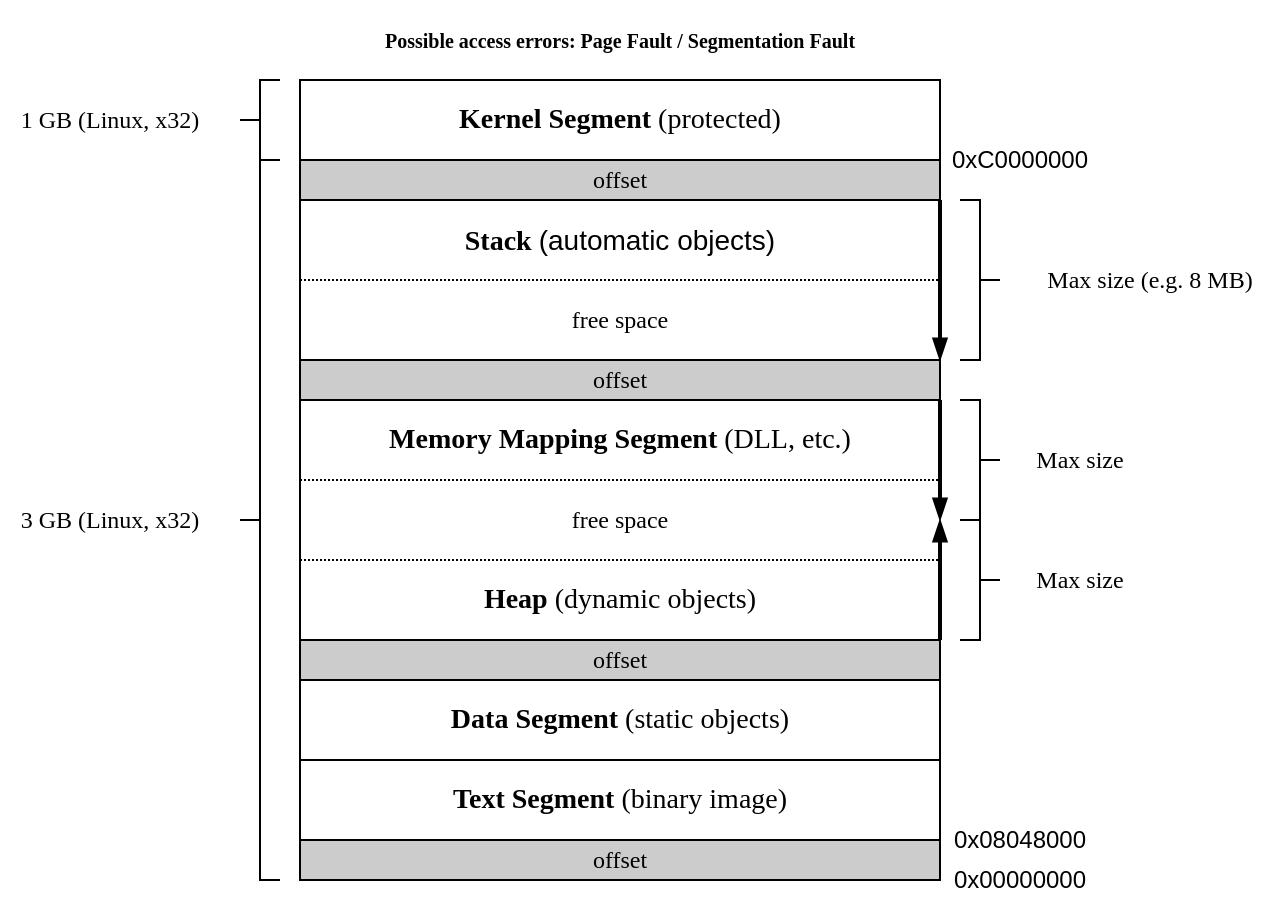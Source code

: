 <mxfile version="22.1.11" type="device">
  <diagram name="Страница — 1" id="VEveGzfzLPNnsSKiKBnb">
    <mxGraphModel dx="819" dy="451" grid="0" gridSize="10" guides="1" tooltips="1" connect="1" arrows="1" fold="1" page="1" pageScale="1" pageWidth="827" pageHeight="1169" math="0" shadow="0">
      <root>
        <mxCell id="0" />
        <mxCell id="1" parent="0" />
        <mxCell id="khdtYhaCzw99SLC-Dacm-15" value="&lt;font size=&quot;1&quot; face=&quot;Verdana&quot;&gt;&lt;b style=&quot;font-size: 14px;&quot;&gt;Heap &lt;/b&gt;&lt;span style=&quot;font-size: 14px;&quot;&gt;(dynamic objects)&lt;/span&gt;&lt;/font&gt;" style="rounded=0;whiteSpace=wrap;html=1;strokeColor=none;" vertex="1" parent="1">
          <mxGeometry x="200" y="360" width="320" height="40" as="geometry" />
        </mxCell>
        <mxCell id="khdtYhaCzw99SLC-Dacm-20" value="&lt;font style=&quot;font-size: 12px;&quot; face=&quot;Verdana&quot;&gt;free space&lt;/font&gt;" style="rounded=0;whiteSpace=wrap;html=1;strokeColor=none;fillStyle=auto;" vertex="1" parent="1">
          <mxGeometry x="200" y="320" width="320" height="40" as="geometry" />
        </mxCell>
        <mxCell id="khdtYhaCzw99SLC-Dacm-12" value="&lt;font size=&quot;1&quot; face=&quot;Verdana&quot;&gt;&lt;b style=&quot;font-size: 14px;&quot;&gt;Memory Mapping&amp;nbsp;&lt;/b&gt;&lt;span style=&quot;font-size: 14px;&quot;&gt;&lt;b&gt;Segment &lt;/b&gt;(DLL, etc.)&lt;/span&gt;&lt;/font&gt;" style="rounded=0;whiteSpace=wrap;html=1;strokeColor=none;" vertex="1" parent="1">
          <mxGeometry x="200" y="280" width="320" height="40" as="geometry" />
        </mxCell>
        <mxCell id="khdtYhaCzw99SLC-Dacm-1" value="&lt;font size=&quot;1&quot; face=&quot;Verdana&quot;&gt;&lt;b style=&quot;font-size: 14px;&quot;&gt;Kernel Segment &lt;/b&gt;&lt;span style=&quot;font-size: 14px;&quot;&gt;(protected)&lt;/span&gt;&lt;/font&gt;" style="rounded=0;whiteSpace=wrap;html=1;" vertex="1" parent="1">
          <mxGeometry x="200" y="120" width="320" height="40" as="geometry" />
        </mxCell>
        <mxCell id="khdtYhaCzw99SLC-Dacm-2" value="&lt;font face=&quot;Verdana&quot;&gt;offset&lt;/font&gt;" style="rounded=0;whiteSpace=wrap;html=1;fillColor=#CCCCCC;" vertex="1" parent="1">
          <mxGeometry x="200" y="160" width="320" height="20" as="geometry" />
        </mxCell>
        <mxCell id="khdtYhaCzw99SLC-Dacm-3" value="&lt;font size=&quot;1&quot; face=&quot;Verdana&quot;&gt;&lt;b style=&quot;font-size: 14px;&quot;&gt;Stack&amp;nbsp;&lt;/b&gt;&lt;/font&gt;&lt;font style=&quot;font-size: 14px;&quot;&gt;(automatic objects)&lt;/font&gt;" style="rounded=0;whiteSpace=wrap;html=1;strokeColor=none;" vertex="1" parent="1">
          <mxGeometry x="200" y="180" width="320" height="40" as="geometry" />
        </mxCell>
        <mxCell id="khdtYhaCzw99SLC-Dacm-4" value="" style="shape=curlyBracket;whiteSpace=wrap;html=1;rounded=0;flipH=1;labelPosition=right;verticalLabelPosition=middle;align=left;verticalAlign=middle;direction=west;" vertex="1" parent="1">
          <mxGeometry x="170" y="120" width="20" height="40" as="geometry" />
        </mxCell>
        <mxCell id="khdtYhaCzw99SLC-Dacm-5" value="" style="shape=curlyBracket;whiteSpace=wrap;html=1;rounded=0;flipH=1;labelPosition=right;verticalLabelPosition=middle;align=left;verticalAlign=middle;direction=west;" vertex="1" parent="1">
          <mxGeometry x="170" y="160" width="20" height="360" as="geometry" />
        </mxCell>
        <mxCell id="khdtYhaCzw99SLC-Dacm-6" value="0xC0000000" style="text;html=1;strokeColor=none;fillColor=none;align=center;verticalAlign=middle;whiteSpace=wrap;rounded=0;" vertex="1" parent="1">
          <mxGeometry x="520" y="150" width="80" height="20" as="geometry" />
        </mxCell>
        <mxCell id="khdtYhaCzw99SLC-Dacm-8" value="&lt;font face=&quot;Verdana&quot;&gt;offset&lt;/font&gt;" style="rounded=0;whiteSpace=wrap;html=1;fillColor=#CCCCCC;" vertex="1" parent="1">
          <mxGeometry x="200" y="260" width="320" height="20" as="geometry" />
        </mxCell>
        <mxCell id="khdtYhaCzw99SLC-Dacm-10" value="" style="shape=curlyBracket;whiteSpace=wrap;html=1;rounded=0;flipH=1;labelPosition=right;verticalLabelPosition=middle;align=left;verticalAlign=middle;direction=east;" vertex="1" parent="1">
          <mxGeometry x="530" y="180" width="20" height="80" as="geometry" />
        </mxCell>
        <mxCell id="khdtYhaCzw99SLC-Dacm-11" value="&lt;font face=&quot;Verdana&quot;&gt;Max size (e.g. 8 MB)&lt;/font&gt;" style="text;html=1;strokeColor=none;fillColor=none;align=center;verticalAlign=middle;whiteSpace=wrap;rounded=0;" vertex="1" parent="1">
          <mxGeometry x="560" y="210" width="130" height="20" as="geometry" />
        </mxCell>
        <mxCell id="khdtYhaCzw99SLC-Dacm-18" value="&lt;font style=&quot;font-size: 12px;&quot; face=&quot;Verdana&quot;&gt;free space&lt;/font&gt;" style="rounded=0;whiteSpace=wrap;html=1;strokeColor=none;" vertex="1" parent="1">
          <mxGeometry x="200" y="220" width="320" height="40" as="geometry" />
        </mxCell>
        <mxCell id="khdtYhaCzw99SLC-Dacm-19" value="&lt;font face=&quot;Verdana&quot;&gt;offset&lt;/font&gt;" style="rounded=0;whiteSpace=wrap;html=1;fillColor=#CCCCCC;" vertex="1" parent="1">
          <mxGeometry x="200" y="400" width="320" height="20" as="geometry" />
        </mxCell>
        <mxCell id="khdtYhaCzw99SLC-Dacm-22" value="" style="endArrow=none;dashed=1;html=1;rounded=0;dashPattern=1 1;entryX=1;entryY=1;entryDx=0;entryDy=0;" edge="1" parent="1" target="khdtYhaCzw99SLC-Dacm-3">
          <mxGeometry width="50" height="50" relative="1" as="geometry">
            <mxPoint x="200" y="220" as="sourcePoint" />
            <mxPoint x="350" y="220" as="targetPoint" />
          </mxGeometry>
        </mxCell>
        <mxCell id="khdtYhaCzw99SLC-Dacm-29" value="" style="endArrow=none;html=1;rounded=0;entryX=1;entryY=0;entryDx=0;entryDy=0;" edge="1" parent="1" target="khdtYhaCzw99SLC-Dacm-3">
          <mxGeometry width="50" height="50" relative="1" as="geometry">
            <mxPoint x="200" y="180" as="sourcePoint" />
            <mxPoint x="290" y="190" as="targetPoint" />
          </mxGeometry>
        </mxCell>
        <mxCell id="khdtYhaCzw99SLC-Dacm-30" value="" style="endArrow=none;html=1;rounded=0;exitX=0;exitY=0;exitDx=0;exitDy=0;entryX=1;entryY=1;entryDx=0;entryDy=0;" edge="1" parent="1" source="khdtYhaCzw99SLC-Dacm-8" target="khdtYhaCzw99SLC-Dacm-18">
          <mxGeometry width="50" height="50" relative="1" as="geometry">
            <mxPoint x="200" y="280" as="sourcePoint" />
            <mxPoint x="250" y="230" as="targetPoint" />
          </mxGeometry>
        </mxCell>
        <mxCell id="khdtYhaCzw99SLC-Dacm-32" value="" style="endArrow=blockThin;html=1;rounded=0;endWidth=6.853;endFill=1;exitX=1;exitY=0;exitDx=0;exitDy=0;strokeWidth=2;" edge="1" parent="1" source="khdtYhaCzw99SLC-Dacm-3">
          <mxGeometry width="50" height="50" relative="1" as="geometry">
            <mxPoint x="620" y="280" as="sourcePoint" />
            <mxPoint x="520" y="260" as="targetPoint" />
          </mxGeometry>
        </mxCell>
        <mxCell id="khdtYhaCzw99SLC-Dacm-33" value="" style="endArrow=none;dashed=1;html=1;dashPattern=1 1;strokeWidth=1;rounded=0;exitX=0;exitY=1;exitDx=0;exitDy=0;entryX=1;entryY=1;entryDx=0;entryDy=0;" edge="1" parent="1" source="khdtYhaCzw99SLC-Dacm-12" target="khdtYhaCzw99SLC-Dacm-12">
          <mxGeometry width="50" height="50" relative="1" as="geometry">
            <mxPoint x="270" y="380" as="sourcePoint" />
            <mxPoint x="320" y="330" as="targetPoint" />
          </mxGeometry>
        </mxCell>
        <mxCell id="khdtYhaCzw99SLC-Dacm-34" value="" style="endArrow=none;dashed=1;html=1;dashPattern=1 1;strokeWidth=1;rounded=0;exitX=0;exitY=1;exitDx=0;exitDy=0;entryX=1;entryY=1;entryDx=0;entryDy=0;" edge="1" parent="1" source="khdtYhaCzw99SLC-Dacm-20" target="khdtYhaCzw99SLC-Dacm-20">
          <mxGeometry width="50" height="50" relative="1" as="geometry">
            <mxPoint x="210" y="330" as="sourcePoint" />
            <mxPoint x="530" y="330" as="targetPoint" />
          </mxGeometry>
        </mxCell>
        <mxCell id="khdtYhaCzw99SLC-Dacm-35" value="" style="endArrow=blockThin;html=1;rounded=0;endWidth=6.853;endFill=1;exitX=1;exitY=0;exitDx=0;exitDy=0;entryX=1;entryY=0.5;entryDx=0;entryDy=0;strokeWidth=2;" edge="1" parent="1" source="khdtYhaCzw99SLC-Dacm-12" target="khdtYhaCzw99SLC-Dacm-20">
          <mxGeometry width="50" height="50" relative="1" as="geometry">
            <mxPoint x="530" y="190" as="sourcePoint" />
            <mxPoint x="530" y="270" as="targetPoint" />
          </mxGeometry>
        </mxCell>
        <mxCell id="khdtYhaCzw99SLC-Dacm-38" value="" style="endArrow=blockThin;html=1;rounded=0;endWidth=6.853;endFill=1;exitX=1;exitY=0;exitDx=0;exitDy=0;entryX=1;entryY=0.5;entryDx=0;entryDy=0;strokeWidth=2;" edge="1" parent="1" source="khdtYhaCzw99SLC-Dacm-19" target="khdtYhaCzw99SLC-Dacm-20">
          <mxGeometry width="50" height="50" relative="1" as="geometry">
            <mxPoint x="220" y="300" as="sourcePoint" />
            <mxPoint x="220" y="360" as="targetPoint" />
          </mxGeometry>
        </mxCell>
        <mxCell id="khdtYhaCzw99SLC-Dacm-39" value="&lt;font face=&quot;Verdana&quot;&gt;1 GB (Linux, x32)&lt;/font&gt;" style="text;html=1;strokeColor=none;fillColor=none;align=center;verticalAlign=middle;whiteSpace=wrap;rounded=0;" vertex="1" parent="1">
          <mxGeometry x="50" y="130" width="110" height="20" as="geometry" />
        </mxCell>
        <mxCell id="khdtYhaCzw99SLC-Dacm-42" value="&lt;font size=&quot;1&quot; face=&quot;Verdana&quot;&gt;&lt;b style=&quot;font-size: 14px;&quot;&gt;Data Segment&amp;nbsp;&lt;/b&gt;&lt;span style=&quot;font-size: 14px;&quot;&gt;(static objects)&lt;/span&gt;&lt;/font&gt;" style="rounded=0;whiteSpace=wrap;html=1;strokeColor=default;" vertex="1" parent="1">
          <mxGeometry x="200" y="420" width="320" height="40" as="geometry" />
        </mxCell>
        <mxCell id="khdtYhaCzw99SLC-Dacm-43" value="&lt;font size=&quot;1&quot; face=&quot;Verdana&quot;&gt;&lt;b style=&quot;font-size: 14px;&quot;&gt;Text Segment&amp;nbsp;&lt;/b&gt;&lt;span style=&quot;font-size: 14px;&quot;&gt;(binary image)&lt;/span&gt;&lt;/font&gt;" style="rounded=0;whiteSpace=wrap;html=1;strokeColor=default;" vertex="1" parent="1">
          <mxGeometry x="200" y="460" width="320" height="40" as="geometry" />
        </mxCell>
        <mxCell id="khdtYhaCzw99SLC-Dacm-44" value="0x08048000" style="text;html=1;strokeColor=none;fillColor=none;align=center;verticalAlign=middle;whiteSpace=wrap;rounded=0;" vertex="1" parent="1">
          <mxGeometry x="520" y="490" width="80" height="20" as="geometry" />
        </mxCell>
        <mxCell id="khdtYhaCzw99SLC-Dacm-45" value="&lt;font face=&quot;Verdana&quot;&gt;offset&lt;/font&gt;" style="rounded=0;whiteSpace=wrap;html=1;fillColor=#CCCCCC;" vertex="1" parent="1">
          <mxGeometry x="200" y="500" width="320" height="20" as="geometry" />
        </mxCell>
        <mxCell id="khdtYhaCzw99SLC-Dacm-46" value="0x00000000" style="text;html=1;strokeColor=none;fillColor=none;align=center;verticalAlign=middle;whiteSpace=wrap;rounded=0;" vertex="1" parent="1">
          <mxGeometry x="520" y="510" width="80" height="20" as="geometry" />
        </mxCell>
        <mxCell id="khdtYhaCzw99SLC-Dacm-47" value="" style="shape=curlyBracket;whiteSpace=wrap;html=1;rounded=0;flipH=1;labelPosition=right;verticalLabelPosition=middle;align=left;verticalAlign=middle;direction=east;" vertex="1" parent="1">
          <mxGeometry x="530" y="340" width="20" height="60" as="geometry" />
        </mxCell>
        <mxCell id="khdtYhaCzw99SLC-Dacm-48" value="&lt;font face=&quot;Verdana&quot;&gt;Max size&lt;/font&gt;" style="text;html=1;strokeColor=none;fillColor=none;align=center;verticalAlign=middle;whiteSpace=wrap;rounded=0;" vertex="1" parent="1">
          <mxGeometry x="560" y="360" width="60" height="20" as="geometry" />
        </mxCell>
        <mxCell id="khdtYhaCzw99SLC-Dacm-49" value="&lt;font face=&quot;Verdana&quot;&gt;3 GB (Linux, x32)&lt;/font&gt;" style="text;html=1;strokeColor=none;fillColor=none;align=center;verticalAlign=middle;whiteSpace=wrap;rounded=0;" vertex="1" parent="1">
          <mxGeometry x="50" y="330" width="110" height="20" as="geometry" />
        </mxCell>
        <mxCell id="khdtYhaCzw99SLC-Dacm-50" value="" style="shape=curlyBracket;whiteSpace=wrap;html=1;rounded=0;flipH=1;labelPosition=right;verticalLabelPosition=middle;align=left;verticalAlign=middle;direction=east;" vertex="1" parent="1">
          <mxGeometry x="530" y="280" width="20" height="60" as="geometry" />
        </mxCell>
        <mxCell id="khdtYhaCzw99SLC-Dacm-51" value="&lt;font face=&quot;Verdana&quot;&gt;Max size&lt;/font&gt;" style="text;html=1;strokeColor=none;fillColor=none;align=center;verticalAlign=middle;whiteSpace=wrap;rounded=0;" vertex="1" parent="1">
          <mxGeometry x="560" y="300" width="60" height="20" as="geometry" />
        </mxCell>
        <mxCell id="khdtYhaCzw99SLC-Dacm-52" value="&lt;font size=&quot;1&quot; style=&quot;&quot; face=&quot;Verdana&quot;&gt;&lt;b style=&quot;&quot;&gt;Possible access errors: Page Fault / Segmentation Fault&lt;/b&gt;&lt;/font&gt;" style="text;html=1;strokeColor=none;fillColor=none;align=center;verticalAlign=middle;whiteSpace=wrap;rounded=0;" vertex="1" parent="1">
          <mxGeometry x="180" y="80" width="360" height="40" as="geometry" />
        </mxCell>
        <mxCell id="khdtYhaCzw99SLC-Dacm-53" value="" style="endArrow=none;html=1;rounded=0;entryX=0;entryY=0;entryDx=0;entryDy=0;" edge="1" parent="1" target="khdtYhaCzw99SLC-Dacm-3">
          <mxGeometry width="50" height="50" relative="1" as="geometry">
            <mxPoint x="200" y="260" as="sourcePoint" />
            <mxPoint x="150" y="230" as="targetPoint" />
          </mxGeometry>
        </mxCell>
        <mxCell id="khdtYhaCzw99SLC-Dacm-54" value="" style="endArrow=none;html=1;rounded=0;entryX=0;entryY=0;entryDx=0;entryDy=0;exitX=0;exitY=0;exitDx=0;exitDy=0;" edge="1" parent="1" source="khdtYhaCzw99SLC-Dacm-19" target="khdtYhaCzw99SLC-Dacm-12">
          <mxGeometry width="50" height="50" relative="1" as="geometry">
            <mxPoint x="120" y="440" as="sourcePoint" />
            <mxPoint x="170" y="390" as="targetPoint" />
          </mxGeometry>
        </mxCell>
      </root>
    </mxGraphModel>
  </diagram>
</mxfile>
